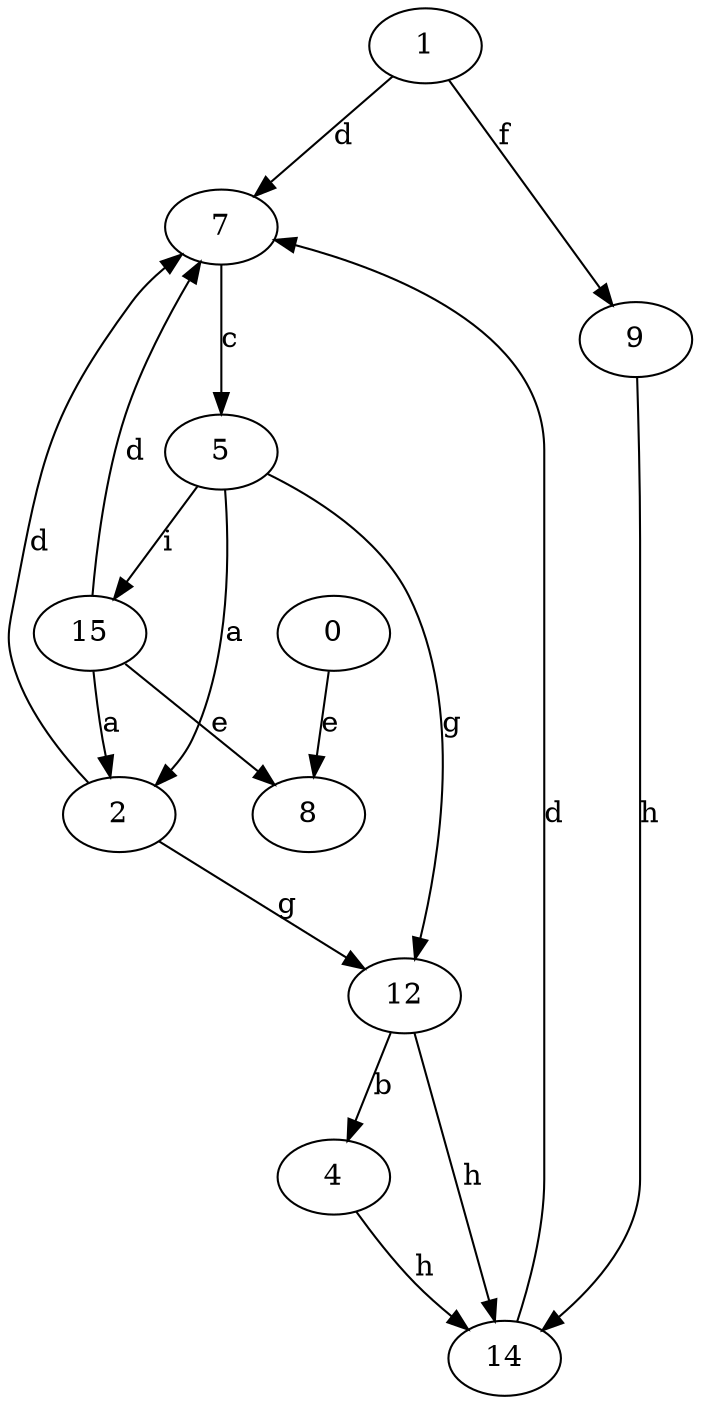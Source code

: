 strict digraph  {
1;
2;
4;
5;
7;
8;
9;
12;
14;
15;
0;
1 -> 7  [label=d];
1 -> 9  [label=f];
2 -> 7  [label=d];
2 -> 12  [label=g];
4 -> 14  [label=h];
5 -> 2  [label=a];
5 -> 12  [label=g];
5 -> 15  [label=i];
7 -> 5  [label=c];
9 -> 14  [label=h];
12 -> 4  [label=b];
12 -> 14  [label=h];
14 -> 7  [label=d];
15 -> 2  [label=a];
15 -> 7  [label=d];
15 -> 8  [label=e];
0 -> 8  [label=e];
}
